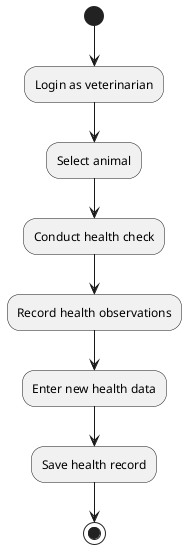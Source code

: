 @startuml

(*) --> "Login as veterinarian"
--> "Select animal"
--> "Conduct health check"
--> "Record health observations"
--> "Enter new health data"
--> "Save health record"
--> (*)

@enduml